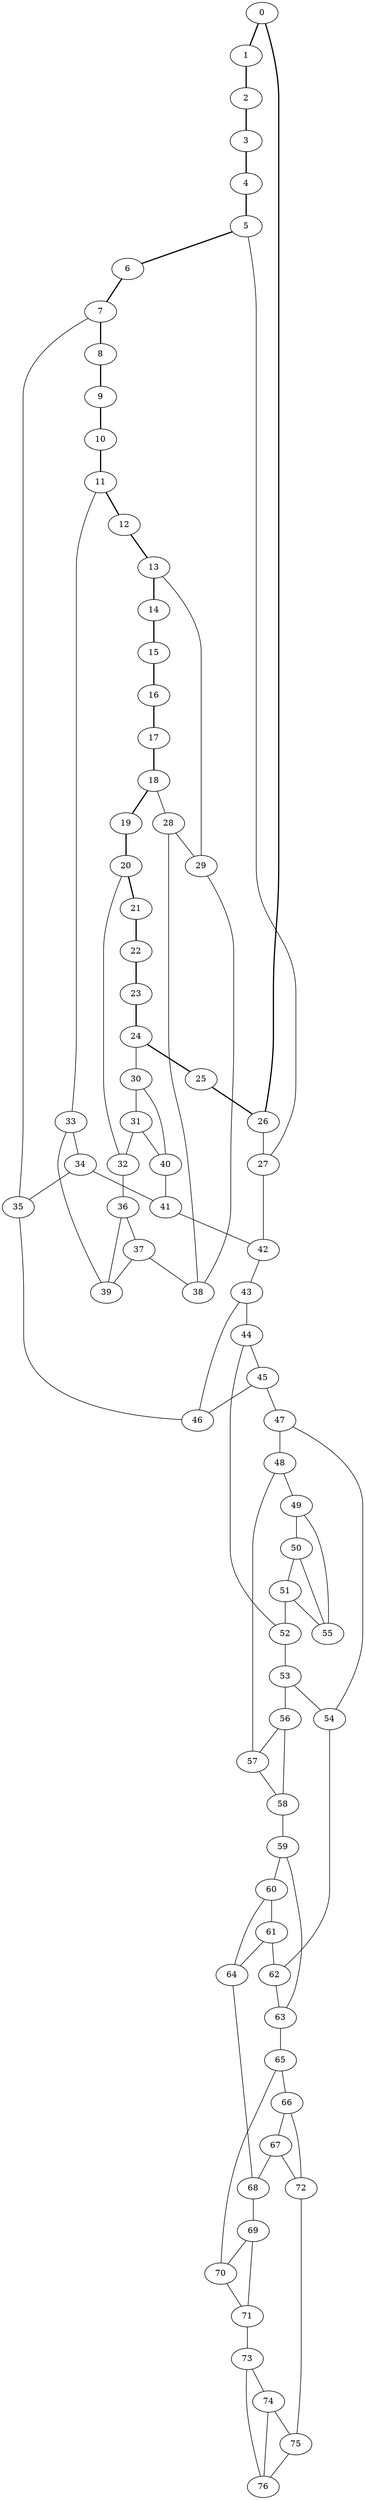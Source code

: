 //Inside of this graph isn't 3-connected
graph G {
0 [ pos = " 17.00,0.00!" ];
0 -- 1[style=bold];
0 -- 26[style=bold];
1 [ pos = " 16.54,3.92!" ];
1 -- 2[style=bold];
2 [ pos = " 15.19,7.63!" ];
2 -- 3[style=bold];
3 [ pos = " 13.02,10.93!" ];
3 -- 4[style=bold];
4 [ pos = " 10.15,13.64!" ];
4 -- 5[style=bold];
5 [ pos = " 6.73,15.61!" ];
5 -- 6[style=bold];
5 -- 27;
6 [ pos = " 2.95,16.74!" ];
6 -- 7[style=bold];
7 [ pos = " -0.99,16.97!" ];
7 -- 8[style=bold];
7 -- 35;
8 [ pos = " -4.88,16.29!" ];
8 -- 9[style=bold];
9 [ pos = " -8.50,14.72!" ];
9 -- 10[style=bold];
10 [ pos = " -11.67,12.37!" ];
10 -- 11[style=bold];
11 [ pos = " -14.20,9.34!" ];
11 -- 12[style=bold];
11 -- 33;
12 [ pos = " -15.97,5.81!" ];
12 -- 13[style=bold];
13 [ pos = " -16.89,1.97!" ];
13 -- 14[style=bold];
13 -- 29;
14 [ pos = " -16.89,-1.97!" ];
14 -- 15[style=bold];
15 [ pos = " -15.97,-5.81!" ];
15 -- 16[style=bold];
16 [ pos = " -14.20,-9.34!" ];
16 -- 17[style=bold];
17 [ pos = " -11.67,-12.37!" ];
17 -- 18[style=bold];
18 [ pos = " -8.50,-14.72!" ];
18 -- 19[style=bold];
18 -- 28;
19 [ pos = " -4.88,-16.29!" ];
19 -- 20[style=bold];
20 [ pos = " -0.99,-16.97!" ];
20 -- 21[style=bold];
20 -- 32;
21 [ pos = " 2.95,-16.74!" ];
21 -- 22[style=bold];
22 [ pos = " 6.73,-15.61!" ];
22 -- 23[style=bold];
23 [ pos = " 10.15,-13.64!" ];
23 -- 24[style=bold];
24 [ pos = " 13.02,-10.93!" ];
24 -- 25[style=bold];
24 -- 30;
25 [ pos = " 15.19,-7.63!" ];
25 -- 26[style=bold];
26 [ pos = " 16.54,-3.92!" ];
26 -- 27;
27 -- 42;
28 -- 29;
28 -- 38;
29 -- 38;
30 -- 31;
30 -- 40;
31 -- 32;
31 -- 40;
32 -- 36;
33 -- 34;
33 -- 39;
34 -- 35;
34 -- 41;
35 -- 46;
36 -- 37;
36 -- 39;
37 -- 38;
37 -- 39;
40 -- 41;
41 -- 42;
42 -- 43;
43 -- 44;
43 -- 46;
44 -- 45;
44 -- 52;
45 -- 46;
45 -- 47;
47 -- 48;
47 -- 54;
48 -- 49;
48 -- 57;
49 -- 50;
49 -- 55;
50 -- 51;
50 -- 55;
51 -- 52;
51 -- 55;
52 -- 53;
53 -- 54;
53 -- 56;
54 -- 62;
56 -- 57;
56 -- 58;
57 -- 58;
58 -- 59;
59 -- 60;
59 -- 63;
60 -- 61;
60 -- 64;
61 -- 62;
61 -- 64;
62 -- 63;
63 -- 65;
64 -- 68;
65 -- 66;
65 -- 70;
66 -- 67;
66 -- 72;
67 -- 68;
67 -- 72;
68 -- 69;
69 -- 70;
69 -- 71;
70 -- 71;
71 -- 73;
72 -- 75;
73 -- 74;
73 -- 76;
74 -- 75;
74 -- 76;
75 -- 76;
}
